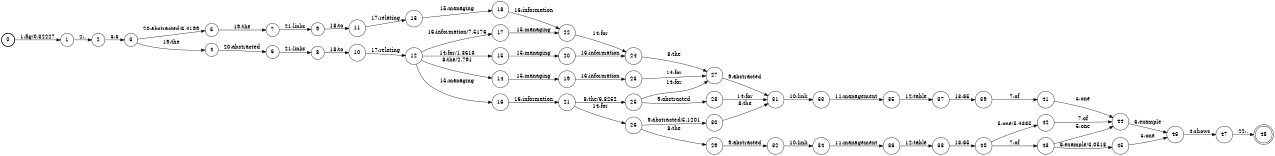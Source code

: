 digraph FST {
rankdir = LR;
size = "8.5,11";
label = "";
center = 1;
orientation = Portrait;
ranksep = "0.4";
nodesep = "0.25";
0 [label = "0", shape = circle, style = bold, fontsize = 14]
	0 -> 1 [label = "1:fig/0.32227", fontsize = 14];
1 [label = "1", shape = circle, style = solid, fontsize = 14]
	1 -> 2 [label = "2:.", fontsize = 14];
2 [label = "2", shape = circle, style = solid, fontsize = 14]
	2 -> 3 [label = "3:6", fontsize = 14];
3 [label = "3", shape = circle, style = solid, fontsize = 14]
	3 -> 4 [label = "19:the", fontsize = 14];
	3 -> 5 [label = "20:abstracted/6.4199", fontsize = 14];
4 [label = "4", shape = circle, style = solid, fontsize = 14]
	4 -> 6 [label = "20:abstracted", fontsize = 14];
5 [label = "5", shape = circle, style = solid, fontsize = 14]
	5 -> 7 [label = "19:the", fontsize = 14];
6 [label = "6", shape = circle, style = solid, fontsize = 14]
	6 -> 8 [label = "21:links", fontsize = 14];
7 [label = "7", shape = circle, style = solid, fontsize = 14]
	7 -> 9 [label = "21:links", fontsize = 14];
8 [label = "8", shape = circle, style = solid, fontsize = 14]
	8 -> 10 [label = "18:to", fontsize = 14];
9 [label = "9", shape = circle, style = solid, fontsize = 14]
	9 -> 11 [label = "18:to", fontsize = 14];
10 [label = "10", shape = circle, style = solid, fontsize = 14]
	10 -> 12 [label = "17:relating", fontsize = 14];
11 [label = "11", shape = circle, style = solid, fontsize = 14]
	11 -> 13 [label = "17:relating", fontsize = 14];
12 [label = "12", shape = circle, style = solid, fontsize = 14]
	12 -> 15 [label = "14:for/1.3613", fontsize = 14];
	12 -> 16 [label = "15:managing", fontsize = 14];
	12 -> 17 [label = "16:information/7.5176", fontsize = 14];
	12 -> 14 [label = "8:the/2.791", fontsize = 14];
13 [label = "13", shape = circle, style = solid, fontsize = 14]
	13 -> 18 [label = "15:managing", fontsize = 14];
14 [label = "14", shape = circle, style = solid, fontsize = 14]
	14 -> 19 [label = "15:managing", fontsize = 14];
15 [label = "15", shape = circle, style = solid, fontsize = 14]
	15 -> 20 [label = "15:managing", fontsize = 14];
16 [label = "16", shape = circle, style = solid, fontsize = 14]
	16 -> 21 [label = "16:information", fontsize = 14];
17 [label = "17", shape = circle, style = solid, fontsize = 14]
	17 -> 22 [label = "15:managing", fontsize = 14];
18 [label = "18", shape = circle, style = solid, fontsize = 14]
	18 -> 22 [label = "16:information", fontsize = 14];
19 [label = "19", shape = circle, style = solid, fontsize = 14]
	19 -> 23 [label = "16:information", fontsize = 14];
20 [label = "20", shape = circle, style = solid, fontsize = 14]
	20 -> 24 [label = "16:information", fontsize = 14];
21 [label = "21", shape = circle, style = solid, fontsize = 14]
	21 -> 26 [label = "14:for", fontsize = 14];
	21 -> 25 [label = "8:the/6.8252", fontsize = 14];
22 [label = "22", shape = circle, style = solid, fontsize = 14]
	22 -> 24 [label = "14:for", fontsize = 14];
23 [label = "23", shape = circle, style = solid, fontsize = 14]
	23 -> 27 [label = "14:for", fontsize = 14];
24 [label = "24", shape = circle, style = solid, fontsize = 14]
	24 -> 27 [label = "8:the", fontsize = 14];
25 [label = "25", shape = circle, style = solid, fontsize = 14]
	25 -> 27 [label = "14:for", fontsize = 14];
	25 -> 28 [label = "9:abstracted", fontsize = 14];
26 [label = "26", shape = circle, style = solid, fontsize = 14]
	26 -> 29 [label = "8:the", fontsize = 14];
	26 -> 30 [label = "9:abstracted/5.1201", fontsize = 14];
27 [label = "27", shape = circle, style = solid, fontsize = 14]
	27 -> 31 [label = "9:abstracted", fontsize = 14];
28 [label = "28", shape = circle, style = solid, fontsize = 14]
	28 -> 31 [label = "14:for", fontsize = 14];
29 [label = "29", shape = circle, style = solid, fontsize = 14]
	29 -> 32 [label = "9:abstracted", fontsize = 14];
30 [label = "30", shape = circle, style = solid, fontsize = 14]
	30 -> 31 [label = "8:the", fontsize = 14];
31 [label = "31", shape = circle, style = solid, fontsize = 14]
	31 -> 33 [label = "10:link", fontsize = 14];
32 [label = "32", shape = circle, style = solid, fontsize = 14]
	32 -> 34 [label = "10:link", fontsize = 14];
33 [label = "33", shape = circle, style = solid, fontsize = 14]
	33 -> 35 [label = "11:management", fontsize = 14];
34 [label = "34", shape = circle, style = solid, fontsize = 14]
	34 -> 36 [label = "11:management", fontsize = 14];
35 [label = "35", shape = circle, style = solid, fontsize = 14]
	35 -> 37 [label = "12:table", fontsize = 14];
36 [label = "36", shape = circle, style = solid, fontsize = 14]
	36 -> 38 [label = "12:table", fontsize = 14];
37 [label = "37", shape = circle, style = solid, fontsize = 14]
	37 -> 39 [label = "13:65", fontsize = 14];
38 [label = "38", shape = circle, style = solid, fontsize = 14]
	38 -> 40 [label = "13:65", fontsize = 14];
39 [label = "39", shape = circle, style = solid, fontsize = 14]
	39 -> 41 [label = "7:of", fontsize = 14];
40 [label = "40", shape = circle, style = solid, fontsize = 14]
	40 -> 42 [label = "5:one/5.4385", fontsize = 14];
	40 -> 43 [label = "7:of", fontsize = 14];
41 [label = "41", shape = circle, style = solid, fontsize = 14]
	41 -> 44 [label = "5:one", fontsize = 14];
42 [label = "42", shape = circle, style = solid, fontsize = 14]
	42 -> 44 [label = "7:of", fontsize = 14];
43 [label = "43", shape = circle, style = solid, fontsize = 14]
	43 -> 44 [label = "5:one", fontsize = 14];
	43 -> 45 [label = "6:example/3.0518", fontsize = 14];
44 [label = "44", shape = circle, style = solid, fontsize = 14]
	44 -> 46 [label = "6:example", fontsize = 14];
45 [label = "45", shape = circle, style = solid, fontsize = 14]
	45 -> 46 [label = "5:one", fontsize = 14];
46 [label = "46", shape = circle, style = solid, fontsize = 14]
	46 -> 47 [label = "4:shows", fontsize = 14];
47 [label = "47", shape = circle, style = solid, fontsize = 14]
	47 -> 48 [label = "22:.", fontsize = 14];
48 [label = "48", shape = doublecircle, style = solid, fontsize = 14]
}
